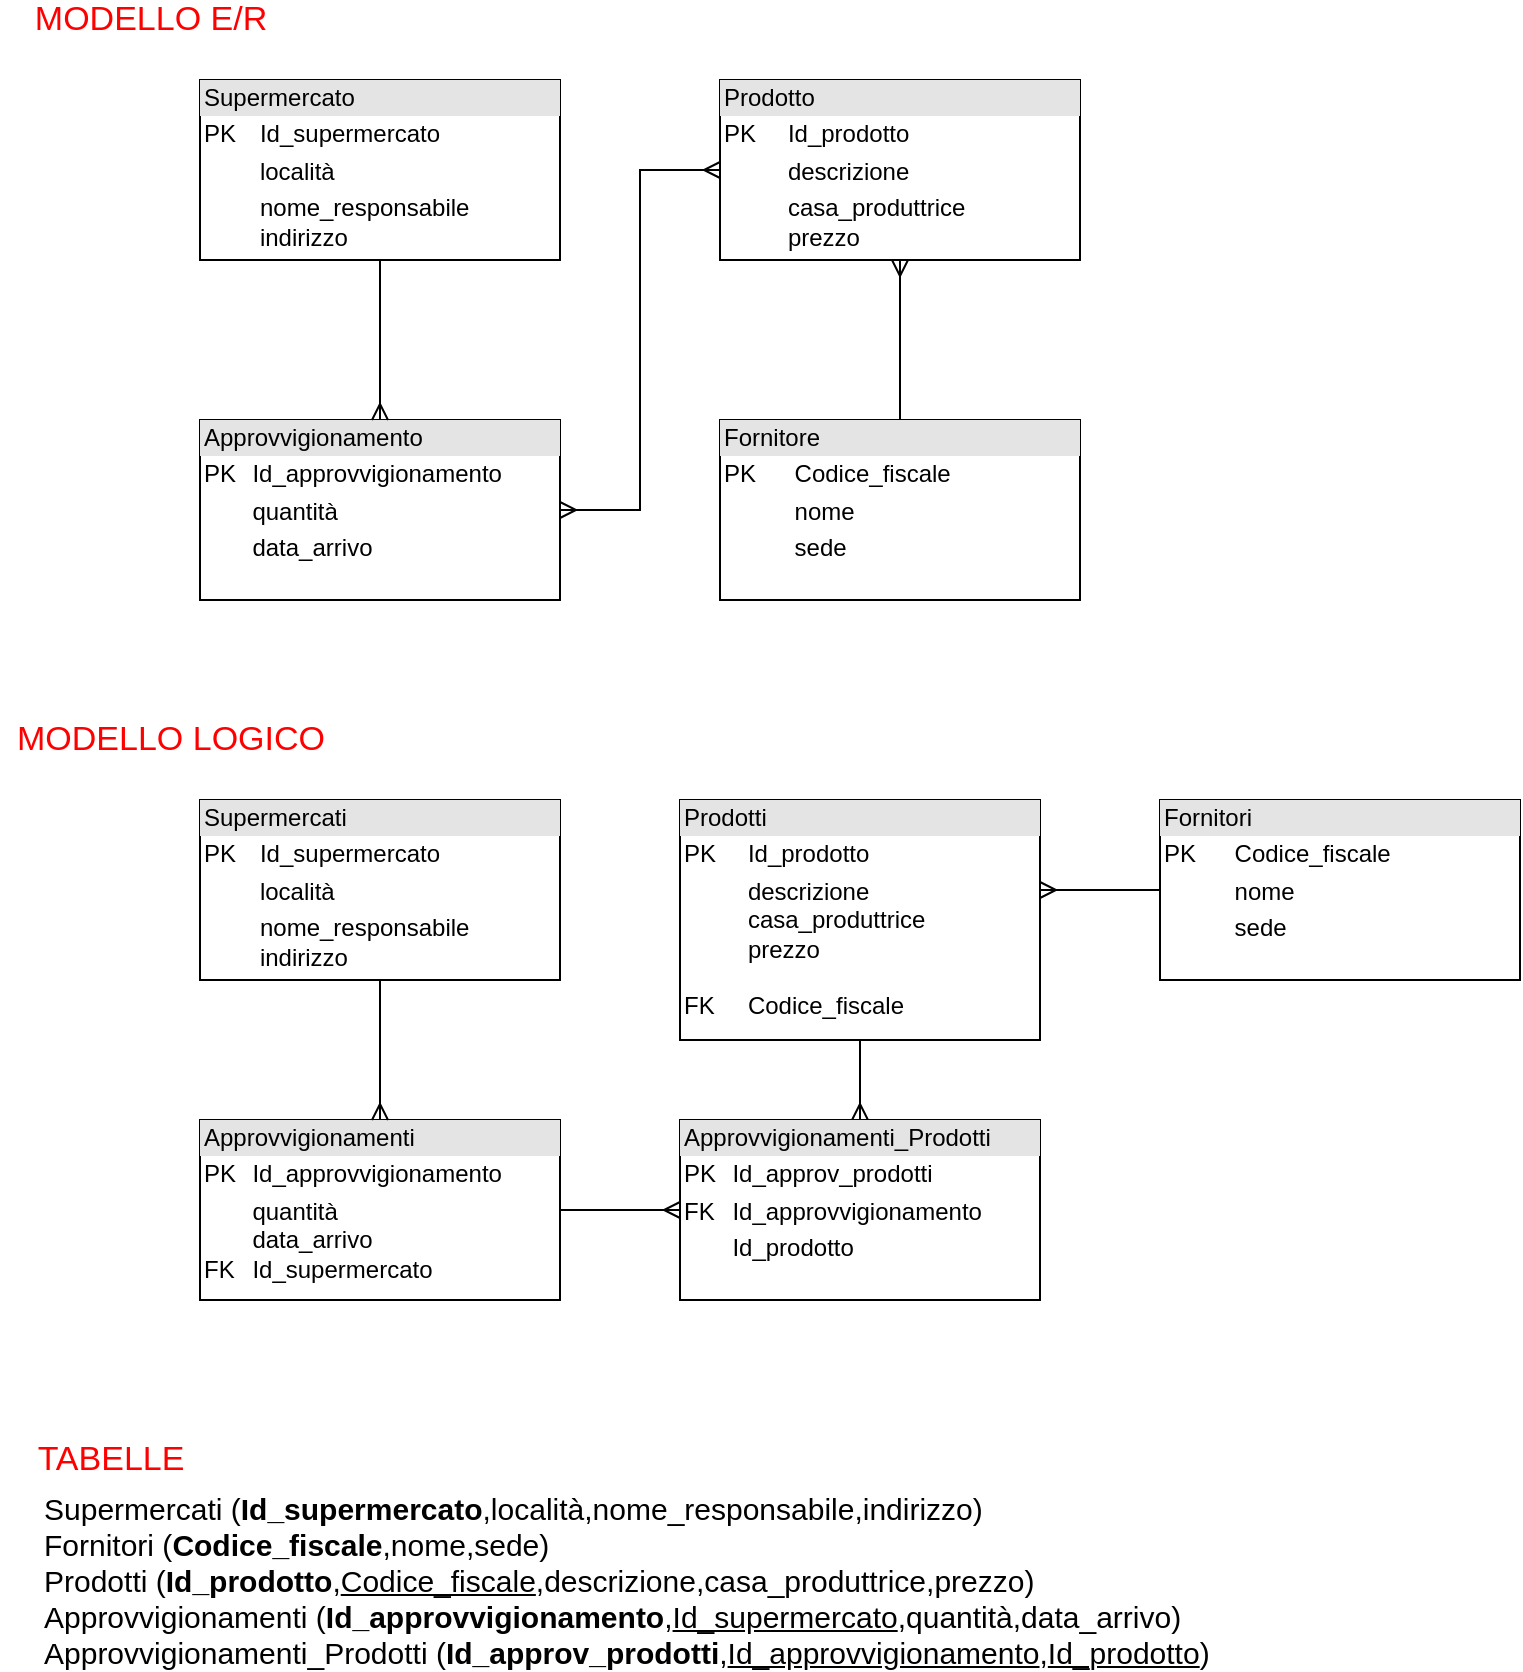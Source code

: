 <mxfile version="14.0.0" type="github">
  <diagram id="C5RBs43oDa-KdzZeNtuy" name="Page-1">
    <mxGraphModel dx="868" dy="482" grid="1" gridSize="10" guides="1" tooltips="1" connect="1" arrows="1" fold="1" page="1" pageScale="1" pageWidth="827" pageHeight="1169" math="0" shadow="0">
      <root>
        <mxCell id="WIyWlLk6GJQsqaUBKTNV-0" />
        <mxCell id="WIyWlLk6GJQsqaUBKTNV-1" parent="WIyWlLk6GJQsqaUBKTNV-0" />
        <mxCell id="ku6dOIX9YlR24JYwT8dM-21" style="edgeStyle=orthogonalEdgeStyle;rounded=0;orthogonalLoop=1;jettySize=auto;html=1;exitX=1;exitY=0.5;exitDx=0;exitDy=0;entryX=0;entryY=0.5;entryDx=0;entryDy=0;startArrow=none;startFill=0;endArrow=ERmany;endFill=0;" edge="1" parent="WIyWlLk6GJQsqaUBKTNV-1" source="ku6dOIX9YlR24JYwT8dM-2" target="ku6dOIX9YlR24JYwT8dM-19">
          <mxGeometry relative="1" as="geometry" />
        </mxCell>
        <mxCell id="ku6dOIX9YlR24JYwT8dM-2" value="&lt;div style=&quot;box-sizing: border-box ; width: 100% ; background: #e4e4e4 ; padding: 2px&quot;&gt;Approvvigionamenti&lt;/div&gt;&lt;table style=&quot;width: 100% ; font-size: 1em&quot; cellpadding=&quot;2&quot; cellspacing=&quot;0&quot;&gt;&lt;tbody&gt;&lt;tr&gt;&lt;td&gt;PK&lt;/td&gt;&lt;td&gt;Id_approvvigionamento&lt;/td&gt;&lt;/tr&gt;&lt;tr&gt;&lt;td&gt;&lt;br&gt;&lt;br&gt;FK&lt;/td&gt;&lt;td&gt;quantità&lt;br&gt;data_arrivo&lt;br&gt;Id_supermercato&lt;/td&gt;&lt;/tr&gt;&lt;tr&gt;&lt;td&gt;&lt;/td&gt;&lt;td&gt;&lt;br&gt;&lt;/td&gt;&lt;/tr&gt;&lt;/tbody&gt;&lt;/table&gt;" style="verticalAlign=top;align=left;overflow=fill;html=1;" vertex="1" parent="WIyWlLk6GJQsqaUBKTNV-1">
          <mxGeometry x="100" y="570" width="180" height="90" as="geometry" />
        </mxCell>
        <mxCell id="ku6dOIX9YlR24JYwT8dM-12" style="edgeStyle=orthogonalEdgeStyle;rounded=0;orthogonalLoop=1;jettySize=auto;html=1;exitX=0.5;exitY=0;exitDx=0;exitDy=0;entryX=0.5;entryY=1;entryDx=0;entryDy=0;endArrow=ERmany;endFill=0;" edge="1" parent="WIyWlLk6GJQsqaUBKTNV-1" source="ku6dOIX9YlR24JYwT8dM-5" target="ku6dOIX9YlR24JYwT8dM-7">
          <mxGeometry relative="1" as="geometry" />
        </mxCell>
        <mxCell id="ku6dOIX9YlR24JYwT8dM-5" value="&lt;div style=&quot;box-sizing: border-box ; width: 100% ; background: #e4e4e4 ; padding: 2px&quot;&gt;Fornitore&lt;/div&gt;&lt;table style=&quot;width: 100% ; font-size: 1em&quot; cellpadding=&quot;2&quot; cellspacing=&quot;0&quot;&gt;&lt;tbody&gt;&lt;tr&gt;&lt;td&gt;PK&lt;/td&gt;&lt;td&gt;Codice_fiscale&lt;/td&gt;&lt;/tr&gt;&lt;tr&gt;&lt;td&gt;&lt;br&gt;&lt;/td&gt;&lt;td&gt;nome&lt;/td&gt;&lt;/tr&gt;&lt;tr&gt;&lt;td&gt;&lt;/td&gt;&lt;td&gt;sede&lt;/td&gt;&lt;/tr&gt;&lt;/tbody&gt;&lt;/table&gt;" style="verticalAlign=top;align=left;overflow=fill;html=1;" vertex="1" parent="WIyWlLk6GJQsqaUBKTNV-1">
          <mxGeometry x="360" y="220" width="180" height="90" as="geometry" />
        </mxCell>
        <mxCell id="ku6dOIX9YlR24JYwT8dM-6" value="&lt;div style=&quot;box-sizing: border-box ; width: 100% ; background: #e4e4e4 ; padding: 2px&quot;&gt;Approvvigionamento&lt;/div&gt;&lt;table style=&quot;width: 100% ; font-size: 1em&quot; cellpadding=&quot;2&quot; cellspacing=&quot;0&quot;&gt;&lt;tbody&gt;&lt;tr&gt;&lt;td&gt;PK&lt;/td&gt;&lt;td&gt;Id_approvvigionamento&lt;/td&gt;&lt;/tr&gt;&lt;tr&gt;&lt;td&gt;&lt;br&gt;&lt;/td&gt;&lt;td&gt;quantità&lt;/td&gt;&lt;/tr&gt;&lt;tr&gt;&lt;td&gt;&lt;/td&gt;&lt;td&gt;data_arrivo&lt;/td&gt;&lt;/tr&gt;&lt;/tbody&gt;&lt;/table&gt;" style="verticalAlign=top;align=left;overflow=fill;html=1;" vertex="1" parent="WIyWlLk6GJQsqaUBKTNV-1">
          <mxGeometry x="100" y="220" width="180" height="90" as="geometry" />
        </mxCell>
        <mxCell id="ku6dOIX9YlR24JYwT8dM-11" style="edgeStyle=orthogonalEdgeStyle;rounded=0;orthogonalLoop=1;jettySize=auto;html=1;exitX=0;exitY=0.5;exitDx=0;exitDy=0;entryX=1;entryY=0.5;entryDx=0;entryDy=0;startArrow=ERmany;startFill=0;endArrow=ERmany;endFill=0;" edge="1" parent="WIyWlLk6GJQsqaUBKTNV-1" source="ku6dOIX9YlR24JYwT8dM-7" target="ku6dOIX9YlR24JYwT8dM-6">
          <mxGeometry relative="1" as="geometry" />
        </mxCell>
        <mxCell id="ku6dOIX9YlR24JYwT8dM-7" value="&lt;div style=&quot;box-sizing: border-box ; width: 100% ; background: #e4e4e4 ; padding: 2px&quot;&gt;Prodotto&lt;/div&gt;&lt;table style=&quot;width: 100% ; font-size: 1em&quot; cellpadding=&quot;2&quot; cellspacing=&quot;0&quot;&gt;&lt;tbody&gt;&lt;tr&gt;&lt;td&gt;PK&lt;/td&gt;&lt;td&gt;Id_prodotto&lt;/td&gt;&lt;/tr&gt;&lt;tr&gt;&lt;td&gt;&lt;br&gt;&lt;/td&gt;&lt;td&gt;descrizione&lt;/td&gt;&lt;/tr&gt;&lt;tr&gt;&lt;td&gt;&lt;/td&gt;&lt;td&gt;casa_produttrice&lt;br&gt;prezzo&lt;/td&gt;&lt;/tr&gt;&lt;/tbody&gt;&lt;/table&gt;" style="verticalAlign=top;align=left;overflow=fill;html=1;" vertex="1" parent="WIyWlLk6GJQsqaUBKTNV-1">
          <mxGeometry x="360" y="50" width="180" height="90" as="geometry" />
        </mxCell>
        <mxCell id="ku6dOIX9YlR24JYwT8dM-10" style="edgeStyle=orthogonalEdgeStyle;rounded=0;orthogonalLoop=1;jettySize=auto;html=1;exitX=0.5;exitY=1;exitDx=0;exitDy=0;entryX=0.5;entryY=0;entryDx=0;entryDy=0;endArrow=ERmany;endFill=0;" edge="1" parent="WIyWlLk6GJQsqaUBKTNV-1" source="ku6dOIX9YlR24JYwT8dM-8" target="ku6dOIX9YlR24JYwT8dM-6">
          <mxGeometry relative="1" as="geometry" />
        </mxCell>
        <mxCell id="ku6dOIX9YlR24JYwT8dM-8" value="&lt;div style=&quot;box-sizing: border-box ; width: 100% ; background: #e4e4e4 ; padding: 2px&quot;&gt;Supermercato&lt;/div&gt;&lt;table style=&quot;width: 100% ; font-size: 1em&quot; cellpadding=&quot;2&quot; cellspacing=&quot;0&quot;&gt;&lt;tbody&gt;&lt;tr&gt;&lt;td&gt;PK&lt;/td&gt;&lt;td&gt;Id_supermercato&lt;/td&gt;&lt;/tr&gt;&lt;tr&gt;&lt;td&gt;&lt;br&gt;&lt;/td&gt;&lt;td&gt;località&lt;/td&gt;&lt;/tr&gt;&lt;tr&gt;&lt;td&gt;&lt;/td&gt;&lt;td&gt;nome_responsabile&lt;br&gt;indirizzo&lt;/td&gt;&lt;/tr&gt;&lt;/tbody&gt;&lt;/table&gt;" style="verticalAlign=top;align=left;overflow=fill;html=1;" vertex="1" parent="WIyWlLk6GJQsqaUBKTNV-1">
          <mxGeometry x="100" y="50" width="180" height="90" as="geometry" />
        </mxCell>
        <mxCell id="ku6dOIX9YlR24JYwT8dM-13" value="&lt;font color=&quot;#ff0000&quot; style=&quot;font-size: 17px&quot;&gt;MODELLO E/R&lt;/font&gt;" style="text;html=1;resizable=0;autosize=1;align=center;verticalAlign=middle;points=[];fillColor=none;strokeColor=none;rounded=0;" vertex="1" parent="WIyWlLk6GJQsqaUBKTNV-1">
          <mxGeometry x="10" y="10" width="130" height="20" as="geometry" />
        </mxCell>
        <mxCell id="ku6dOIX9YlR24JYwT8dM-14" value="&lt;font color=&quot;#ff0000&quot; style=&quot;font-size: 17px&quot;&gt;MODELLO LOGICO&lt;br&gt;&lt;br&gt;&lt;/font&gt;" style="text;html=1;resizable=0;autosize=1;align=center;verticalAlign=middle;points=[];fillColor=none;strokeColor=none;rounded=0;" vertex="1" parent="WIyWlLk6GJQsqaUBKTNV-1">
          <mxGeometry y="370" width="170" height="40" as="geometry" />
        </mxCell>
        <mxCell id="ku6dOIX9YlR24JYwT8dM-22" style="edgeStyle=orthogonalEdgeStyle;rounded=0;orthogonalLoop=1;jettySize=auto;html=1;exitX=0.5;exitY=1;exitDx=0;exitDy=0;entryX=0.5;entryY=0;entryDx=0;entryDy=0;startArrow=none;startFill=0;endArrow=ERmany;endFill=0;" edge="1" parent="WIyWlLk6GJQsqaUBKTNV-1" source="ku6dOIX9YlR24JYwT8dM-15" target="ku6dOIX9YlR24JYwT8dM-2">
          <mxGeometry relative="1" as="geometry" />
        </mxCell>
        <mxCell id="ku6dOIX9YlR24JYwT8dM-15" value="&lt;div style=&quot;box-sizing: border-box ; width: 100% ; background: #e4e4e4 ; padding: 2px&quot;&gt;Supermercati&lt;/div&gt;&lt;table style=&quot;width: 100% ; font-size: 1em&quot; cellpadding=&quot;2&quot; cellspacing=&quot;0&quot;&gt;&lt;tbody&gt;&lt;tr&gt;&lt;td&gt;PK&lt;/td&gt;&lt;td&gt;Id_supermercato&lt;/td&gt;&lt;/tr&gt;&lt;tr&gt;&lt;td&gt;&lt;br&gt;&lt;/td&gt;&lt;td&gt;località&lt;/td&gt;&lt;/tr&gt;&lt;tr&gt;&lt;td&gt;&lt;/td&gt;&lt;td&gt;nome_responsabile&lt;br&gt;indirizzo&lt;/td&gt;&lt;/tr&gt;&lt;/tbody&gt;&lt;/table&gt;" style="verticalAlign=top;align=left;overflow=fill;html=1;" vertex="1" parent="WIyWlLk6GJQsqaUBKTNV-1">
          <mxGeometry x="100" y="410" width="180" height="90" as="geometry" />
        </mxCell>
        <mxCell id="ku6dOIX9YlR24JYwT8dM-17" style="edgeStyle=orthogonalEdgeStyle;rounded=0;orthogonalLoop=1;jettySize=auto;html=1;exitX=0;exitY=0.5;exitDx=0;exitDy=0;entryX=1;entryY=0.5;entryDx=0;entryDy=0;startArrow=none;startFill=0;endArrow=ERmany;endFill=0;" edge="1" parent="WIyWlLk6GJQsqaUBKTNV-1" source="ku6dOIX9YlR24JYwT8dM-16">
          <mxGeometry relative="1" as="geometry">
            <mxPoint x="520" y="455" as="targetPoint" />
          </mxGeometry>
        </mxCell>
        <mxCell id="ku6dOIX9YlR24JYwT8dM-16" value="&lt;div style=&quot;box-sizing: border-box ; width: 100% ; background: #e4e4e4 ; padding: 2px&quot;&gt;Fornitori&lt;/div&gt;&lt;table style=&quot;width: 100% ; font-size: 1em&quot; cellpadding=&quot;2&quot; cellspacing=&quot;0&quot;&gt;&lt;tbody&gt;&lt;tr&gt;&lt;td&gt;PK&lt;/td&gt;&lt;td&gt;Codice_fiscale&lt;/td&gt;&lt;/tr&gt;&lt;tr&gt;&lt;td&gt;&lt;br&gt;&lt;/td&gt;&lt;td&gt;nome&lt;/td&gt;&lt;/tr&gt;&lt;tr&gt;&lt;td&gt;&lt;/td&gt;&lt;td&gt;sede&lt;/td&gt;&lt;/tr&gt;&lt;/tbody&gt;&lt;/table&gt;" style="verticalAlign=top;align=left;overflow=fill;html=1;" vertex="1" parent="WIyWlLk6GJQsqaUBKTNV-1">
          <mxGeometry x="580" y="410" width="180" height="90" as="geometry" />
        </mxCell>
        <mxCell id="ku6dOIX9YlR24JYwT8dM-20" style="edgeStyle=orthogonalEdgeStyle;rounded=0;orthogonalLoop=1;jettySize=auto;html=1;entryX=0.5;entryY=0;entryDx=0;entryDy=0;startArrow=none;startFill=0;endArrow=ERmany;endFill=0;exitX=0.5;exitY=1;exitDx=0;exitDy=0;" edge="1" parent="WIyWlLk6GJQsqaUBKTNV-1" source="ku6dOIX9YlR24JYwT8dM-18" target="ku6dOIX9YlR24JYwT8dM-19">
          <mxGeometry relative="1" as="geometry">
            <mxPoint x="430" y="540" as="sourcePoint" />
          </mxGeometry>
        </mxCell>
        <mxCell id="ku6dOIX9YlR24JYwT8dM-18" value="&lt;div style=&quot;box-sizing: border-box ; width: 100% ; background: #e4e4e4 ; padding: 2px&quot;&gt;Prodotti&lt;/div&gt;&lt;table style=&quot;width: 100% ; font-size: 1em&quot; cellpadding=&quot;2&quot; cellspacing=&quot;0&quot;&gt;&lt;tbody&gt;&lt;tr&gt;&lt;td&gt;PK&lt;/td&gt;&lt;td&gt;Id_prodotto&lt;/td&gt;&lt;/tr&gt;&lt;tr&gt;&lt;td&gt;&lt;br&gt;&lt;br&gt;&lt;br&gt;&lt;br&gt;FK&lt;/td&gt;&lt;td&gt;descrizione&lt;br&gt;casa_produttrice&lt;br&gt;prezzo&lt;br&gt;&lt;br&gt;Codice_fiscale&lt;/td&gt;&lt;/tr&gt;&lt;tr&gt;&lt;td&gt;&lt;/td&gt;&lt;td&gt;&lt;br&gt;&lt;/td&gt;&lt;/tr&gt;&lt;/tbody&gt;&lt;/table&gt;" style="verticalAlign=top;align=left;overflow=fill;html=1;" vertex="1" parent="WIyWlLk6GJQsqaUBKTNV-1">
          <mxGeometry x="340" y="410" width="180" height="120" as="geometry" />
        </mxCell>
        <mxCell id="ku6dOIX9YlR24JYwT8dM-19" value="&lt;div style=&quot;box-sizing: border-box ; width: 100% ; background: #e4e4e4 ; padding: 2px&quot;&gt;Approvvigionamenti_Prodotti&lt;/div&gt;&lt;table style=&quot;width: 100% ; font-size: 1em&quot; cellpadding=&quot;2&quot; cellspacing=&quot;0&quot;&gt;&lt;tbody&gt;&lt;tr&gt;&lt;td&gt;PK&lt;/td&gt;&lt;td&gt;Id_approv_prodotti&lt;/td&gt;&lt;/tr&gt;&lt;tr&gt;&lt;td&gt;FK&lt;/td&gt;&lt;td&gt;Id_approvvigionamento&lt;/td&gt;&lt;/tr&gt;&lt;tr&gt;&lt;td&gt;&lt;/td&gt;&lt;td&gt;Id_prodotto&lt;/td&gt;&lt;/tr&gt;&lt;/tbody&gt;&lt;/table&gt;" style="verticalAlign=top;align=left;overflow=fill;html=1;" vertex="1" parent="WIyWlLk6GJQsqaUBKTNV-1">
          <mxGeometry x="340" y="570" width="180" height="90" as="geometry" />
        </mxCell>
        <mxCell id="ku6dOIX9YlR24JYwT8dM-23" value="&lt;font color=&quot;#ff0000&quot; style=&quot;font-size: 17px&quot;&gt;TABELLE&lt;br&gt;&lt;br&gt;&lt;/font&gt;" style="text;html=1;resizable=0;autosize=1;align=center;verticalAlign=middle;points=[];fillColor=none;strokeColor=none;rounded=0;" vertex="1" parent="WIyWlLk6GJQsqaUBKTNV-1">
          <mxGeometry x="10" y="730" width="90" height="40" as="geometry" />
        </mxCell>
        <mxCell id="ku6dOIX9YlR24JYwT8dM-24" value="&lt;font style=&quot;font-size: 15px&quot;&gt;Supermercati (&lt;b&gt;Id_supermercato&lt;/b&gt;,località,nome_responsabile,indirizzo)&lt;br&gt;Fornitori (&lt;b&gt;Codice_fiscale&lt;/b&gt;,nome,sede)&lt;br&gt;Prodotti (&lt;b&gt;Id_prodotto&lt;/b&gt;,&lt;u&gt;Codice_fiscale&lt;/u&gt;,descrizione,casa_produttrice,prezzo)&lt;br&gt;Approvvigionamenti (&lt;b&gt;Id_approvvigionamento&lt;/b&gt;,&lt;u&gt;Id_supermercato&lt;/u&gt;,quantità,data_arrivo)&lt;br&gt;&lt;/font&gt;&lt;div style=&quot;font-size: 15px&quot;&gt;&lt;font style=&quot;font-size: 15px&quot;&gt;Approvvigionamenti_Prodotti (&lt;b&gt;Id_approv_prodotti&lt;/b&gt;,&lt;u&gt;Id_approvvigionamento&lt;/u&gt;,&lt;u&gt;Id_prodotto&lt;/u&gt;)&lt;/font&gt;&lt;/div&gt;" style="text;html=1;resizable=0;autosize=1;align=left;verticalAlign=middle;points=[];fillColor=none;strokeColor=none;rounded=0;" vertex="1" parent="WIyWlLk6GJQsqaUBKTNV-1">
          <mxGeometry x="20" y="760" width="600" height="80" as="geometry" />
        </mxCell>
      </root>
    </mxGraphModel>
  </diagram>
</mxfile>
